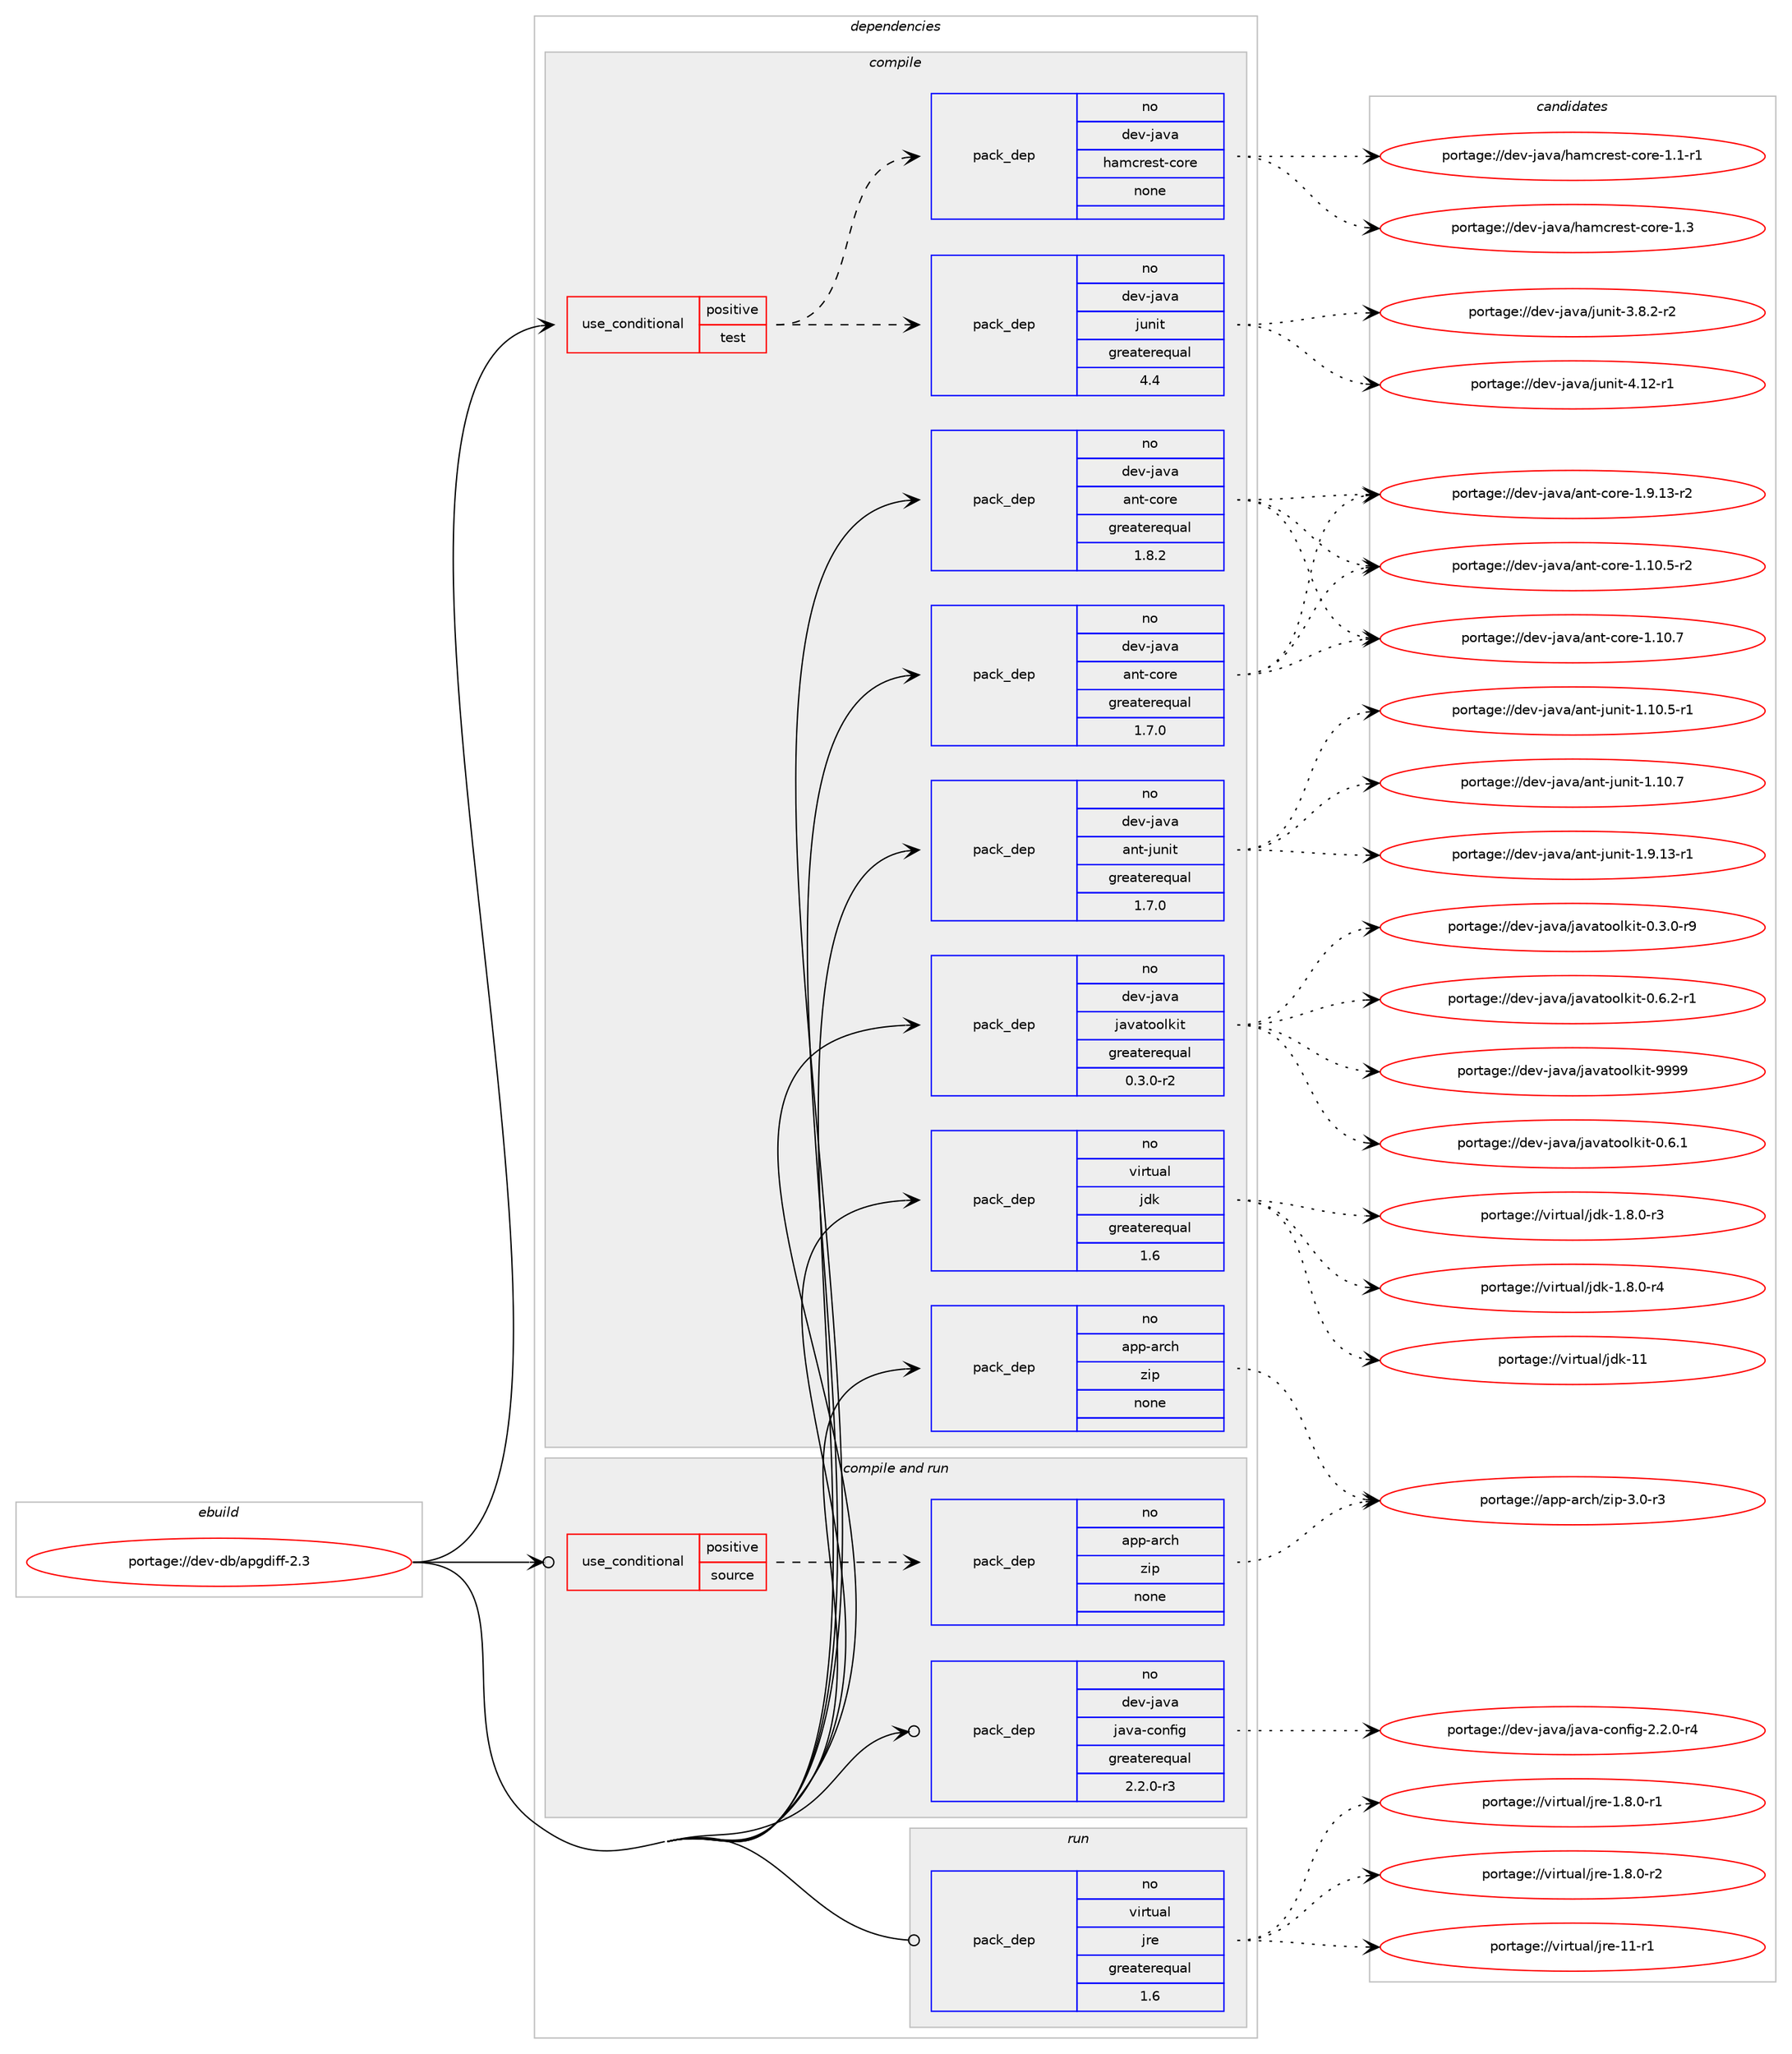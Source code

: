 digraph prolog {

# *************
# Graph options
# *************

newrank=true;
concentrate=true;
compound=true;
graph [rankdir=LR,fontname=Helvetica,fontsize=10,ranksep=1.5];#, ranksep=2.5, nodesep=0.2];
edge  [arrowhead=vee];
node  [fontname=Helvetica,fontsize=10];

# **********
# The ebuild
# **********

subgraph cluster_leftcol {
color=gray;
rank=same;
label=<<i>ebuild</i>>;
id [label="portage://dev-db/apgdiff-2.3", color=red, width=4, href="../dev-db/apgdiff-2.3.svg"];
}

# ****************
# The dependencies
# ****************

subgraph cluster_midcol {
color=gray;
label=<<i>dependencies</i>>;
subgraph cluster_compile {
fillcolor="#eeeeee";
style=filled;
label=<<i>compile</i>>;
subgraph cond11948 {
dependency52998 [label=<<TABLE BORDER="0" CELLBORDER="1" CELLSPACING="0" CELLPADDING="4"><TR><TD ROWSPAN="3" CELLPADDING="10">use_conditional</TD></TR><TR><TD>positive</TD></TR><TR><TD>test</TD></TR></TABLE>>, shape=none, color=red];
subgraph pack39912 {
dependency52999 [label=<<TABLE BORDER="0" CELLBORDER="1" CELLSPACING="0" CELLPADDING="4" WIDTH="220"><TR><TD ROWSPAN="6" CELLPADDING="30">pack_dep</TD></TR><TR><TD WIDTH="110">no</TD></TR><TR><TD>dev-java</TD></TR><TR><TD>hamcrest-core</TD></TR><TR><TD>none</TD></TR><TR><TD></TD></TR></TABLE>>, shape=none, color=blue];
}
dependency52998:e -> dependency52999:w [weight=20,style="dashed",arrowhead="vee"];
subgraph pack39913 {
dependency53000 [label=<<TABLE BORDER="0" CELLBORDER="1" CELLSPACING="0" CELLPADDING="4" WIDTH="220"><TR><TD ROWSPAN="6" CELLPADDING="30">pack_dep</TD></TR><TR><TD WIDTH="110">no</TD></TR><TR><TD>dev-java</TD></TR><TR><TD>junit</TD></TR><TR><TD>greaterequal</TD></TR><TR><TD>4.4</TD></TR></TABLE>>, shape=none, color=blue];
}
dependency52998:e -> dependency53000:w [weight=20,style="dashed",arrowhead="vee"];
}
id:e -> dependency52998:w [weight=20,style="solid",arrowhead="vee"];
subgraph pack39914 {
dependency53001 [label=<<TABLE BORDER="0" CELLBORDER="1" CELLSPACING="0" CELLPADDING="4" WIDTH="220"><TR><TD ROWSPAN="6" CELLPADDING="30">pack_dep</TD></TR><TR><TD WIDTH="110">no</TD></TR><TR><TD>app-arch</TD></TR><TR><TD>zip</TD></TR><TR><TD>none</TD></TR><TR><TD></TD></TR></TABLE>>, shape=none, color=blue];
}
id:e -> dependency53001:w [weight=20,style="solid",arrowhead="vee"];
subgraph pack39915 {
dependency53002 [label=<<TABLE BORDER="0" CELLBORDER="1" CELLSPACING="0" CELLPADDING="4" WIDTH="220"><TR><TD ROWSPAN="6" CELLPADDING="30">pack_dep</TD></TR><TR><TD WIDTH="110">no</TD></TR><TR><TD>dev-java</TD></TR><TR><TD>ant-core</TD></TR><TR><TD>greaterequal</TD></TR><TR><TD>1.7.0</TD></TR></TABLE>>, shape=none, color=blue];
}
id:e -> dependency53002:w [weight=20,style="solid",arrowhead="vee"];
subgraph pack39916 {
dependency53003 [label=<<TABLE BORDER="0" CELLBORDER="1" CELLSPACING="0" CELLPADDING="4" WIDTH="220"><TR><TD ROWSPAN="6" CELLPADDING="30">pack_dep</TD></TR><TR><TD WIDTH="110">no</TD></TR><TR><TD>dev-java</TD></TR><TR><TD>ant-core</TD></TR><TR><TD>greaterequal</TD></TR><TR><TD>1.8.2</TD></TR></TABLE>>, shape=none, color=blue];
}
id:e -> dependency53003:w [weight=20,style="solid",arrowhead="vee"];
subgraph pack39917 {
dependency53004 [label=<<TABLE BORDER="0" CELLBORDER="1" CELLSPACING="0" CELLPADDING="4" WIDTH="220"><TR><TD ROWSPAN="6" CELLPADDING="30">pack_dep</TD></TR><TR><TD WIDTH="110">no</TD></TR><TR><TD>dev-java</TD></TR><TR><TD>ant-junit</TD></TR><TR><TD>greaterequal</TD></TR><TR><TD>1.7.0</TD></TR></TABLE>>, shape=none, color=blue];
}
id:e -> dependency53004:w [weight=20,style="solid",arrowhead="vee"];
subgraph pack39918 {
dependency53005 [label=<<TABLE BORDER="0" CELLBORDER="1" CELLSPACING="0" CELLPADDING="4" WIDTH="220"><TR><TD ROWSPAN="6" CELLPADDING="30">pack_dep</TD></TR><TR><TD WIDTH="110">no</TD></TR><TR><TD>dev-java</TD></TR><TR><TD>javatoolkit</TD></TR><TR><TD>greaterequal</TD></TR><TR><TD>0.3.0-r2</TD></TR></TABLE>>, shape=none, color=blue];
}
id:e -> dependency53005:w [weight=20,style="solid",arrowhead="vee"];
subgraph pack39919 {
dependency53006 [label=<<TABLE BORDER="0" CELLBORDER="1" CELLSPACING="0" CELLPADDING="4" WIDTH="220"><TR><TD ROWSPAN="6" CELLPADDING="30">pack_dep</TD></TR><TR><TD WIDTH="110">no</TD></TR><TR><TD>virtual</TD></TR><TR><TD>jdk</TD></TR><TR><TD>greaterequal</TD></TR><TR><TD>1.6</TD></TR></TABLE>>, shape=none, color=blue];
}
id:e -> dependency53006:w [weight=20,style="solid",arrowhead="vee"];
}
subgraph cluster_compileandrun {
fillcolor="#eeeeee";
style=filled;
label=<<i>compile and run</i>>;
subgraph cond11949 {
dependency53007 [label=<<TABLE BORDER="0" CELLBORDER="1" CELLSPACING="0" CELLPADDING="4"><TR><TD ROWSPAN="3" CELLPADDING="10">use_conditional</TD></TR><TR><TD>positive</TD></TR><TR><TD>source</TD></TR></TABLE>>, shape=none, color=red];
subgraph pack39920 {
dependency53008 [label=<<TABLE BORDER="0" CELLBORDER="1" CELLSPACING="0" CELLPADDING="4" WIDTH="220"><TR><TD ROWSPAN="6" CELLPADDING="30">pack_dep</TD></TR><TR><TD WIDTH="110">no</TD></TR><TR><TD>app-arch</TD></TR><TR><TD>zip</TD></TR><TR><TD>none</TD></TR><TR><TD></TD></TR></TABLE>>, shape=none, color=blue];
}
dependency53007:e -> dependency53008:w [weight=20,style="dashed",arrowhead="vee"];
}
id:e -> dependency53007:w [weight=20,style="solid",arrowhead="odotvee"];
subgraph pack39921 {
dependency53009 [label=<<TABLE BORDER="0" CELLBORDER="1" CELLSPACING="0" CELLPADDING="4" WIDTH="220"><TR><TD ROWSPAN="6" CELLPADDING="30">pack_dep</TD></TR><TR><TD WIDTH="110">no</TD></TR><TR><TD>dev-java</TD></TR><TR><TD>java-config</TD></TR><TR><TD>greaterequal</TD></TR><TR><TD>2.2.0-r3</TD></TR></TABLE>>, shape=none, color=blue];
}
id:e -> dependency53009:w [weight=20,style="solid",arrowhead="odotvee"];
}
subgraph cluster_run {
fillcolor="#eeeeee";
style=filled;
label=<<i>run</i>>;
subgraph pack39922 {
dependency53010 [label=<<TABLE BORDER="0" CELLBORDER="1" CELLSPACING="0" CELLPADDING="4" WIDTH="220"><TR><TD ROWSPAN="6" CELLPADDING="30">pack_dep</TD></TR><TR><TD WIDTH="110">no</TD></TR><TR><TD>virtual</TD></TR><TR><TD>jre</TD></TR><TR><TD>greaterequal</TD></TR><TR><TD>1.6</TD></TR></TABLE>>, shape=none, color=blue];
}
id:e -> dependency53010:w [weight=20,style="solid",arrowhead="odot"];
}
}

# **************
# The candidates
# **************

subgraph cluster_choices {
rank=same;
color=gray;
label=<<i>candidates</i>>;

subgraph choice39912 {
color=black;
nodesep=1;
choiceportage1001011184510697118974710497109991141011151164599111114101454946494511449 [label="portage://dev-java/hamcrest-core-1.1-r1", color=red, width=4,href="../dev-java/hamcrest-core-1.1-r1.svg"];
choiceportage100101118451069711897471049710999114101115116459911111410145494651 [label="portage://dev-java/hamcrest-core-1.3", color=red, width=4,href="../dev-java/hamcrest-core-1.3.svg"];
dependency52999:e -> choiceportage1001011184510697118974710497109991141011151164599111114101454946494511449:w [style=dotted,weight="100"];
dependency52999:e -> choiceportage100101118451069711897471049710999114101115116459911111410145494651:w [style=dotted,weight="100"];
}
subgraph choice39913 {
color=black;
nodesep=1;
choiceportage100101118451069711897471061171101051164551465646504511450 [label="portage://dev-java/junit-3.8.2-r2", color=red, width=4,href="../dev-java/junit-3.8.2-r2.svg"];
choiceportage1001011184510697118974710611711010511645524649504511449 [label="portage://dev-java/junit-4.12-r1", color=red, width=4,href="../dev-java/junit-4.12-r1.svg"];
dependency53000:e -> choiceportage100101118451069711897471061171101051164551465646504511450:w [style=dotted,weight="100"];
dependency53000:e -> choiceportage1001011184510697118974710611711010511645524649504511449:w [style=dotted,weight="100"];
}
subgraph choice39914 {
color=black;
nodesep=1;
choiceportage9711211245971149910447122105112455146484511451 [label="portage://app-arch/zip-3.0-r3", color=red, width=4,href="../app-arch/zip-3.0-r3.svg"];
dependency53001:e -> choiceportage9711211245971149910447122105112455146484511451:w [style=dotted,weight="100"];
}
subgraph choice39915 {
color=black;
nodesep=1;
choiceportage10010111845106971189747971101164599111114101454946494846534511450 [label="portage://dev-java/ant-core-1.10.5-r2", color=red, width=4,href="../dev-java/ant-core-1.10.5-r2.svg"];
choiceportage1001011184510697118974797110116459911111410145494649484655 [label="portage://dev-java/ant-core-1.10.7", color=red, width=4,href="../dev-java/ant-core-1.10.7.svg"];
choiceportage10010111845106971189747971101164599111114101454946574649514511450 [label="portage://dev-java/ant-core-1.9.13-r2", color=red, width=4,href="../dev-java/ant-core-1.9.13-r2.svg"];
dependency53002:e -> choiceportage10010111845106971189747971101164599111114101454946494846534511450:w [style=dotted,weight="100"];
dependency53002:e -> choiceportage1001011184510697118974797110116459911111410145494649484655:w [style=dotted,weight="100"];
dependency53002:e -> choiceportage10010111845106971189747971101164599111114101454946574649514511450:w [style=dotted,weight="100"];
}
subgraph choice39916 {
color=black;
nodesep=1;
choiceportage10010111845106971189747971101164599111114101454946494846534511450 [label="portage://dev-java/ant-core-1.10.5-r2", color=red, width=4,href="../dev-java/ant-core-1.10.5-r2.svg"];
choiceportage1001011184510697118974797110116459911111410145494649484655 [label="portage://dev-java/ant-core-1.10.7", color=red, width=4,href="../dev-java/ant-core-1.10.7.svg"];
choiceportage10010111845106971189747971101164599111114101454946574649514511450 [label="portage://dev-java/ant-core-1.9.13-r2", color=red, width=4,href="../dev-java/ant-core-1.9.13-r2.svg"];
dependency53003:e -> choiceportage10010111845106971189747971101164599111114101454946494846534511450:w [style=dotted,weight="100"];
dependency53003:e -> choiceportage1001011184510697118974797110116459911111410145494649484655:w [style=dotted,weight="100"];
dependency53003:e -> choiceportage10010111845106971189747971101164599111114101454946574649514511450:w [style=dotted,weight="100"];
}
subgraph choice39917 {
color=black;
nodesep=1;
choiceportage100101118451069711897479711011645106117110105116454946494846534511449 [label="portage://dev-java/ant-junit-1.10.5-r1", color=red, width=4,href="../dev-java/ant-junit-1.10.5-r1.svg"];
choiceportage10010111845106971189747971101164510611711010511645494649484655 [label="portage://dev-java/ant-junit-1.10.7", color=red, width=4,href="../dev-java/ant-junit-1.10.7.svg"];
choiceportage100101118451069711897479711011645106117110105116454946574649514511449 [label="portage://dev-java/ant-junit-1.9.13-r1", color=red, width=4,href="../dev-java/ant-junit-1.9.13-r1.svg"];
dependency53004:e -> choiceportage100101118451069711897479711011645106117110105116454946494846534511449:w [style=dotted,weight="100"];
dependency53004:e -> choiceportage10010111845106971189747971101164510611711010511645494649484655:w [style=dotted,weight="100"];
dependency53004:e -> choiceportage100101118451069711897479711011645106117110105116454946574649514511449:w [style=dotted,weight="100"];
}
subgraph choice39918 {
color=black;
nodesep=1;
choiceportage1001011184510697118974710697118971161111111081071051164548465146484511457 [label="portage://dev-java/javatoolkit-0.3.0-r9", color=red, width=4,href="../dev-java/javatoolkit-0.3.0-r9.svg"];
choiceportage100101118451069711897471069711897116111111108107105116454846544649 [label="portage://dev-java/javatoolkit-0.6.1", color=red, width=4,href="../dev-java/javatoolkit-0.6.1.svg"];
choiceportage1001011184510697118974710697118971161111111081071051164548465446504511449 [label="portage://dev-java/javatoolkit-0.6.2-r1", color=red, width=4,href="../dev-java/javatoolkit-0.6.2-r1.svg"];
choiceportage1001011184510697118974710697118971161111111081071051164557575757 [label="portage://dev-java/javatoolkit-9999", color=red, width=4,href="../dev-java/javatoolkit-9999.svg"];
dependency53005:e -> choiceportage1001011184510697118974710697118971161111111081071051164548465146484511457:w [style=dotted,weight="100"];
dependency53005:e -> choiceportage100101118451069711897471069711897116111111108107105116454846544649:w [style=dotted,weight="100"];
dependency53005:e -> choiceportage1001011184510697118974710697118971161111111081071051164548465446504511449:w [style=dotted,weight="100"];
dependency53005:e -> choiceportage1001011184510697118974710697118971161111111081071051164557575757:w [style=dotted,weight="100"];
}
subgraph choice39919 {
color=black;
nodesep=1;
choiceportage11810511411611797108471061001074549465646484511451 [label="portage://virtual/jdk-1.8.0-r3", color=red, width=4,href="../virtual/jdk-1.8.0-r3.svg"];
choiceportage11810511411611797108471061001074549465646484511452 [label="portage://virtual/jdk-1.8.0-r4", color=red, width=4,href="../virtual/jdk-1.8.0-r4.svg"];
choiceportage1181051141161179710847106100107454949 [label="portage://virtual/jdk-11", color=red, width=4,href="../virtual/jdk-11.svg"];
dependency53006:e -> choiceportage11810511411611797108471061001074549465646484511451:w [style=dotted,weight="100"];
dependency53006:e -> choiceportage11810511411611797108471061001074549465646484511452:w [style=dotted,weight="100"];
dependency53006:e -> choiceportage1181051141161179710847106100107454949:w [style=dotted,weight="100"];
}
subgraph choice39920 {
color=black;
nodesep=1;
choiceportage9711211245971149910447122105112455146484511451 [label="portage://app-arch/zip-3.0-r3", color=red, width=4,href="../app-arch/zip-3.0-r3.svg"];
dependency53008:e -> choiceportage9711211245971149910447122105112455146484511451:w [style=dotted,weight="100"];
}
subgraph choice39921 {
color=black;
nodesep=1;
choiceportage10010111845106971189747106971189745991111101021051034550465046484511452 [label="portage://dev-java/java-config-2.2.0-r4", color=red, width=4,href="../dev-java/java-config-2.2.0-r4.svg"];
dependency53009:e -> choiceportage10010111845106971189747106971189745991111101021051034550465046484511452:w [style=dotted,weight="100"];
}
subgraph choice39922 {
color=black;
nodesep=1;
choiceportage11810511411611797108471061141014549465646484511449 [label="portage://virtual/jre-1.8.0-r1", color=red, width=4,href="../virtual/jre-1.8.0-r1.svg"];
choiceportage11810511411611797108471061141014549465646484511450 [label="portage://virtual/jre-1.8.0-r2", color=red, width=4,href="../virtual/jre-1.8.0-r2.svg"];
choiceportage11810511411611797108471061141014549494511449 [label="portage://virtual/jre-11-r1", color=red, width=4,href="../virtual/jre-11-r1.svg"];
dependency53010:e -> choiceportage11810511411611797108471061141014549465646484511449:w [style=dotted,weight="100"];
dependency53010:e -> choiceportage11810511411611797108471061141014549465646484511450:w [style=dotted,weight="100"];
dependency53010:e -> choiceportage11810511411611797108471061141014549494511449:w [style=dotted,weight="100"];
}
}

}
